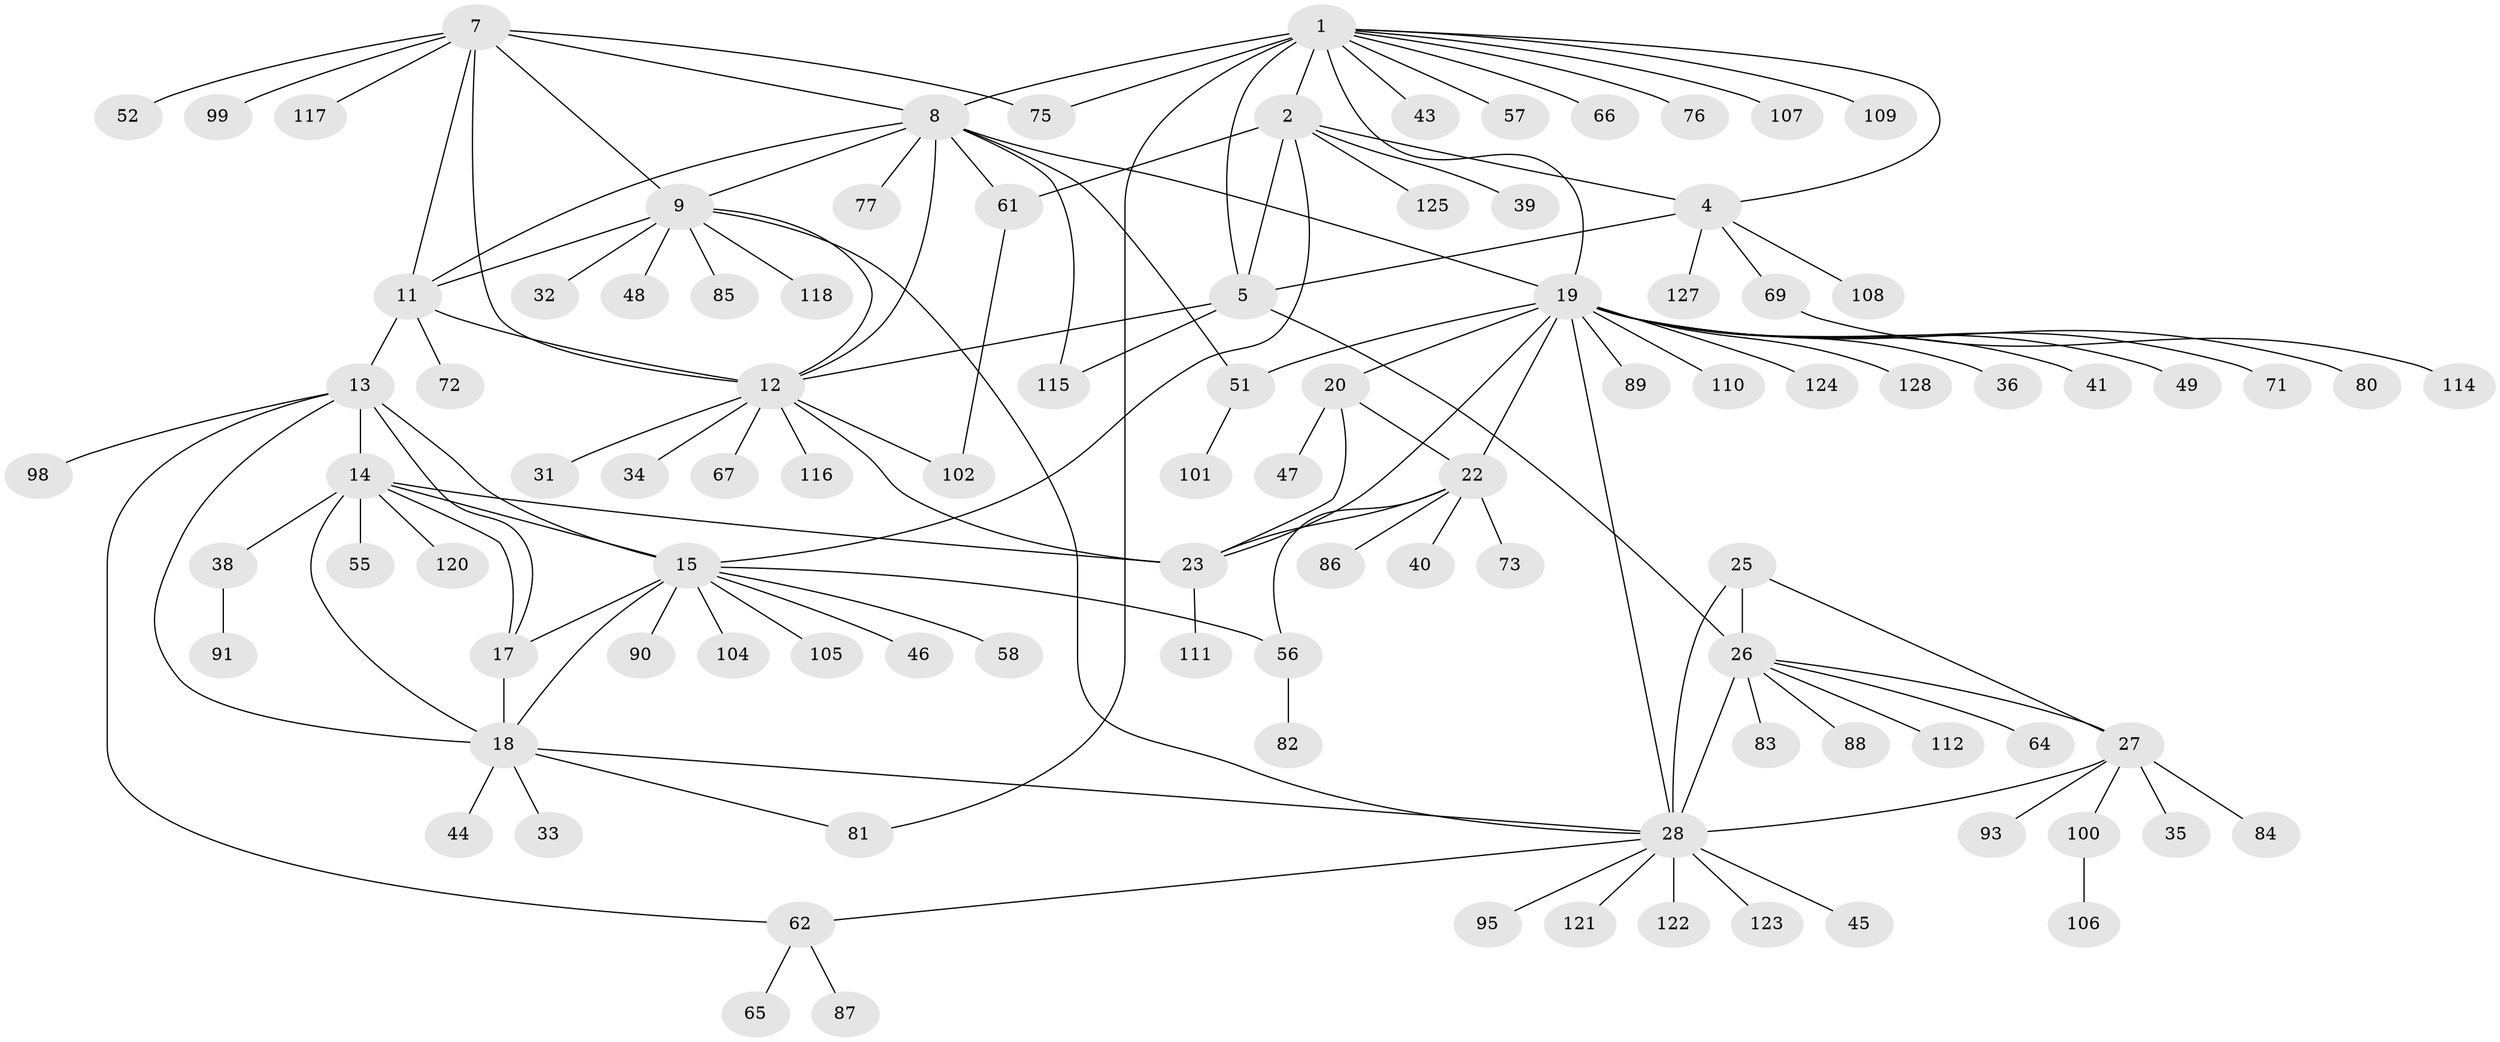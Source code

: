 // Generated by graph-tools (version 1.1) at 2025/24/03/03/25 07:24:16]
// undirected, 99 vertices, 135 edges
graph export_dot {
graph [start="1"]
  node [color=gray90,style=filled];
  1 [super="+3"];
  2 [super="+6"];
  4 [super="+42"];
  5 [super="+50"];
  7 [super="+10"];
  8 [super="+79"];
  9 [super="+97"];
  11 [super="+60"];
  12 [super="+37"];
  13 [super="+53"];
  14 [super="+16"];
  15 [super="+59"];
  17;
  18 [super="+78"];
  19 [super="+21"];
  20 [super="+92"];
  22 [super="+24"];
  23 [super="+63"];
  25 [super="+54"];
  26 [super="+30"];
  27 [super="+96"];
  28 [super="+29"];
  31;
  32;
  33 [super="+70"];
  34;
  35;
  36;
  38 [super="+119"];
  39;
  40;
  41;
  43;
  44;
  45;
  46;
  47;
  48;
  49;
  51;
  52;
  55;
  56 [super="+74"];
  57;
  58;
  61;
  62 [super="+94"];
  64;
  65 [super="+68"];
  66;
  67;
  69;
  71;
  72;
  73;
  75;
  76;
  77;
  80;
  81;
  82;
  83;
  84;
  85;
  86;
  87;
  88 [super="+113"];
  89;
  90;
  91;
  93;
  95;
  98 [super="+103"];
  99;
  100;
  101;
  102;
  104;
  105 [super="+126"];
  106;
  107;
  108;
  109;
  110;
  111;
  112;
  114;
  115;
  116;
  117;
  118;
  120;
  121;
  122;
  123;
  124;
  125;
  127;
  128;
  1 -- 2 [weight=4];
  1 -- 4 [weight=2];
  1 -- 5 [weight=2];
  1 -- 43;
  1 -- 76;
  1 -- 66;
  1 -- 8;
  1 -- 75;
  1 -- 107;
  1 -- 109;
  1 -- 81;
  1 -- 57;
  1 -- 19;
  2 -- 4 [weight=2];
  2 -- 5 [weight=2];
  2 -- 125;
  2 -- 39;
  2 -- 61;
  2 -- 15;
  4 -- 5;
  4 -- 69;
  4 -- 108;
  4 -- 127;
  5 -- 26;
  5 -- 115;
  5 -- 12;
  7 -- 8 [weight=2];
  7 -- 9 [weight=2];
  7 -- 11 [weight=2];
  7 -- 12 [weight=2];
  7 -- 75;
  7 -- 99;
  7 -- 52;
  7 -- 117;
  8 -- 9;
  8 -- 11;
  8 -- 12;
  8 -- 19;
  8 -- 51;
  8 -- 61;
  8 -- 77;
  8 -- 115;
  9 -- 11;
  9 -- 12;
  9 -- 32;
  9 -- 48;
  9 -- 85;
  9 -- 118;
  9 -- 28;
  11 -- 12;
  11 -- 13;
  11 -- 72;
  12 -- 31;
  12 -- 34;
  12 -- 67;
  12 -- 102;
  12 -- 23;
  12 -- 116;
  13 -- 14 [weight=2];
  13 -- 15;
  13 -- 17;
  13 -- 18;
  13 -- 62;
  13 -- 98;
  14 -- 15 [weight=2];
  14 -- 17 [weight=2];
  14 -- 18 [weight=2];
  14 -- 38;
  14 -- 55;
  14 -- 23;
  14 -- 120;
  15 -- 17;
  15 -- 18;
  15 -- 46;
  15 -- 58;
  15 -- 90;
  15 -- 104;
  15 -- 105;
  15 -- 56;
  17 -- 18;
  18 -- 33;
  18 -- 44;
  18 -- 81;
  18 -- 28;
  19 -- 20 [weight=2];
  19 -- 22 [weight=4];
  19 -- 23 [weight=2];
  19 -- 41;
  19 -- 49;
  19 -- 89;
  19 -- 110;
  19 -- 124;
  19 -- 128;
  19 -- 28;
  19 -- 36;
  19 -- 71;
  19 -- 80;
  19 -- 51;
  20 -- 22 [weight=2];
  20 -- 23;
  20 -- 47;
  22 -- 23 [weight=2];
  22 -- 86;
  22 -- 40;
  22 -- 73;
  22 -- 56;
  23 -- 111;
  25 -- 26 [weight=2];
  25 -- 27;
  25 -- 28 [weight=2];
  26 -- 27 [weight=2];
  26 -- 28 [weight=4];
  26 -- 64;
  26 -- 83;
  26 -- 88;
  26 -- 112;
  27 -- 28 [weight=2];
  27 -- 35;
  27 -- 84;
  27 -- 93;
  27 -- 100;
  28 -- 45;
  28 -- 121;
  28 -- 122;
  28 -- 123;
  28 -- 62;
  28 -- 95;
  38 -- 91;
  51 -- 101;
  56 -- 82;
  61 -- 102;
  62 -- 65;
  62 -- 87;
  69 -- 114;
  100 -- 106;
}
